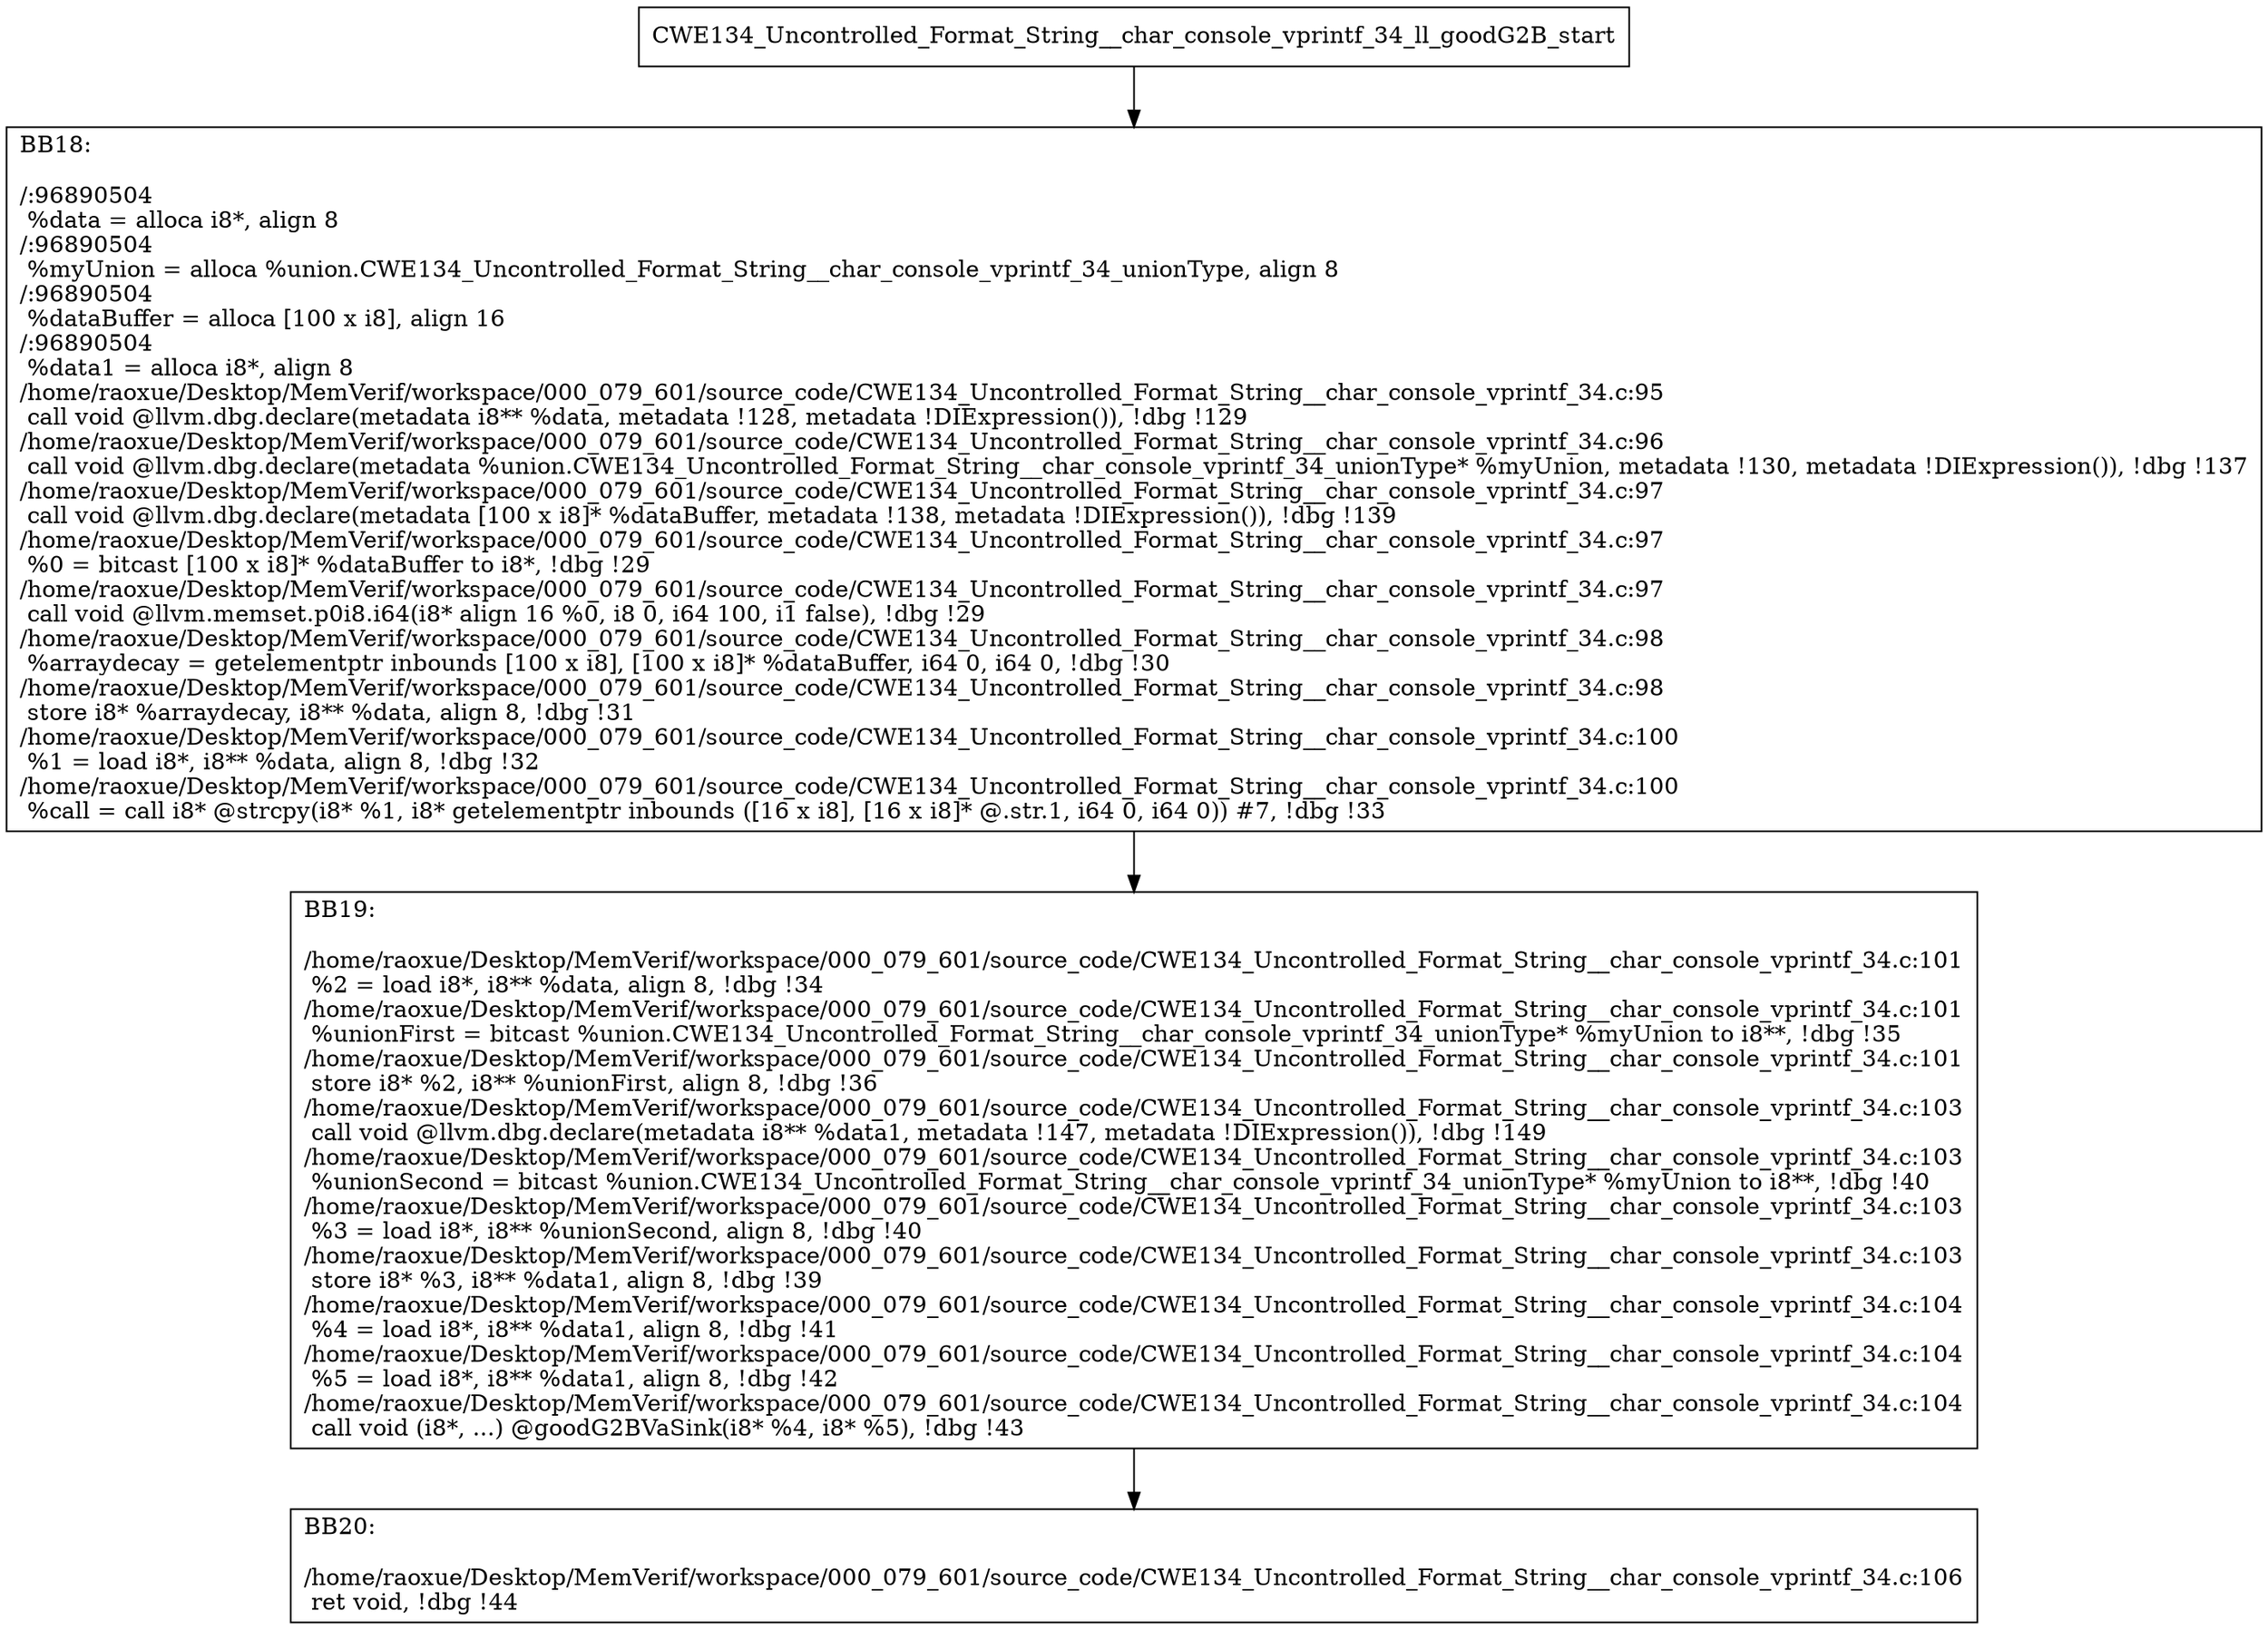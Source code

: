 digraph "CFG for'CWE134_Uncontrolled_Format_String__char_console_vprintf_34_ll_goodG2B' function" {
	BBCWE134_Uncontrolled_Format_String__char_console_vprintf_34_ll_goodG2B_start[shape=record,label="{CWE134_Uncontrolled_Format_String__char_console_vprintf_34_ll_goodG2B_start}"];
	BBCWE134_Uncontrolled_Format_String__char_console_vprintf_34_ll_goodG2B_start-> CWE134_Uncontrolled_Format_String__char_console_vprintf_34_ll_goodG2BBB18;
	CWE134_Uncontrolled_Format_String__char_console_vprintf_34_ll_goodG2BBB18 [shape=record, label="{BB18:\l\l/:96890504\l
  %data = alloca i8*, align 8\l
/:96890504\l
  %myUnion = alloca %union.CWE134_Uncontrolled_Format_String__char_console_vprintf_34_unionType, align 8\l
/:96890504\l
  %dataBuffer = alloca [100 x i8], align 16\l
/:96890504\l
  %data1 = alloca i8*, align 8\l
/home/raoxue/Desktop/MemVerif/workspace/000_079_601/source_code/CWE134_Uncontrolled_Format_String__char_console_vprintf_34.c:95\l
  call void @llvm.dbg.declare(metadata i8** %data, metadata !128, metadata !DIExpression()), !dbg !129\l
/home/raoxue/Desktop/MemVerif/workspace/000_079_601/source_code/CWE134_Uncontrolled_Format_String__char_console_vprintf_34.c:96\l
  call void @llvm.dbg.declare(metadata %union.CWE134_Uncontrolled_Format_String__char_console_vprintf_34_unionType* %myUnion, metadata !130, metadata !DIExpression()), !dbg !137\l
/home/raoxue/Desktop/MemVerif/workspace/000_079_601/source_code/CWE134_Uncontrolled_Format_String__char_console_vprintf_34.c:97\l
  call void @llvm.dbg.declare(metadata [100 x i8]* %dataBuffer, metadata !138, metadata !DIExpression()), !dbg !139\l
/home/raoxue/Desktop/MemVerif/workspace/000_079_601/source_code/CWE134_Uncontrolled_Format_String__char_console_vprintf_34.c:97\l
  %0 = bitcast [100 x i8]* %dataBuffer to i8*, !dbg !29\l
/home/raoxue/Desktop/MemVerif/workspace/000_079_601/source_code/CWE134_Uncontrolled_Format_String__char_console_vprintf_34.c:97\l
  call void @llvm.memset.p0i8.i64(i8* align 16 %0, i8 0, i64 100, i1 false), !dbg !29\l
/home/raoxue/Desktop/MemVerif/workspace/000_079_601/source_code/CWE134_Uncontrolled_Format_String__char_console_vprintf_34.c:98\l
  %arraydecay = getelementptr inbounds [100 x i8], [100 x i8]* %dataBuffer, i64 0, i64 0, !dbg !30\l
/home/raoxue/Desktop/MemVerif/workspace/000_079_601/source_code/CWE134_Uncontrolled_Format_String__char_console_vprintf_34.c:98\l
  store i8* %arraydecay, i8** %data, align 8, !dbg !31\l
/home/raoxue/Desktop/MemVerif/workspace/000_079_601/source_code/CWE134_Uncontrolled_Format_String__char_console_vprintf_34.c:100\l
  %1 = load i8*, i8** %data, align 8, !dbg !32\l
/home/raoxue/Desktop/MemVerif/workspace/000_079_601/source_code/CWE134_Uncontrolled_Format_String__char_console_vprintf_34.c:100\l
  %call = call i8* @strcpy(i8* %1, i8* getelementptr inbounds ([16 x i8], [16 x i8]* @.str.1, i64 0, i64 0)) #7, !dbg !33\l
}"];
	CWE134_Uncontrolled_Format_String__char_console_vprintf_34_ll_goodG2BBB18-> CWE134_Uncontrolled_Format_String__char_console_vprintf_34_ll_goodG2BBB19;
	CWE134_Uncontrolled_Format_String__char_console_vprintf_34_ll_goodG2BBB19 [shape=record, label="{BB19:\l\l/home/raoxue/Desktop/MemVerif/workspace/000_079_601/source_code/CWE134_Uncontrolled_Format_String__char_console_vprintf_34.c:101\l
  %2 = load i8*, i8** %data, align 8, !dbg !34\l
/home/raoxue/Desktop/MemVerif/workspace/000_079_601/source_code/CWE134_Uncontrolled_Format_String__char_console_vprintf_34.c:101\l
  %unionFirst = bitcast %union.CWE134_Uncontrolled_Format_String__char_console_vprintf_34_unionType* %myUnion to i8**, !dbg !35\l
/home/raoxue/Desktop/MemVerif/workspace/000_079_601/source_code/CWE134_Uncontrolled_Format_String__char_console_vprintf_34.c:101\l
  store i8* %2, i8** %unionFirst, align 8, !dbg !36\l
/home/raoxue/Desktop/MemVerif/workspace/000_079_601/source_code/CWE134_Uncontrolled_Format_String__char_console_vprintf_34.c:103\l
  call void @llvm.dbg.declare(metadata i8** %data1, metadata !147, metadata !DIExpression()), !dbg !149\l
/home/raoxue/Desktop/MemVerif/workspace/000_079_601/source_code/CWE134_Uncontrolled_Format_String__char_console_vprintf_34.c:103\l
  %unionSecond = bitcast %union.CWE134_Uncontrolled_Format_String__char_console_vprintf_34_unionType* %myUnion to i8**, !dbg !40\l
/home/raoxue/Desktop/MemVerif/workspace/000_079_601/source_code/CWE134_Uncontrolled_Format_String__char_console_vprintf_34.c:103\l
  %3 = load i8*, i8** %unionSecond, align 8, !dbg !40\l
/home/raoxue/Desktop/MemVerif/workspace/000_079_601/source_code/CWE134_Uncontrolled_Format_String__char_console_vprintf_34.c:103\l
  store i8* %3, i8** %data1, align 8, !dbg !39\l
/home/raoxue/Desktop/MemVerif/workspace/000_079_601/source_code/CWE134_Uncontrolled_Format_String__char_console_vprintf_34.c:104\l
  %4 = load i8*, i8** %data1, align 8, !dbg !41\l
/home/raoxue/Desktop/MemVerif/workspace/000_079_601/source_code/CWE134_Uncontrolled_Format_String__char_console_vprintf_34.c:104\l
  %5 = load i8*, i8** %data1, align 8, !dbg !42\l
/home/raoxue/Desktop/MemVerif/workspace/000_079_601/source_code/CWE134_Uncontrolled_Format_String__char_console_vprintf_34.c:104\l
  call void (i8*, ...) @goodG2BVaSink(i8* %4, i8* %5), !dbg !43\l
}"];
	CWE134_Uncontrolled_Format_String__char_console_vprintf_34_ll_goodG2BBB19-> CWE134_Uncontrolled_Format_String__char_console_vprintf_34_ll_goodG2BBB20;
	CWE134_Uncontrolled_Format_String__char_console_vprintf_34_ll_goodG2BBB20 [shape=record, label="{BB20:\l\l/home/raoxue/Desktop/MemVerif/workspace/000_079_601/source_code/CWE134_Uncontrolled_Format_String__char_console_vprintf_34.c:106\l
  ret void, !dbg !44\l
}"];
}
